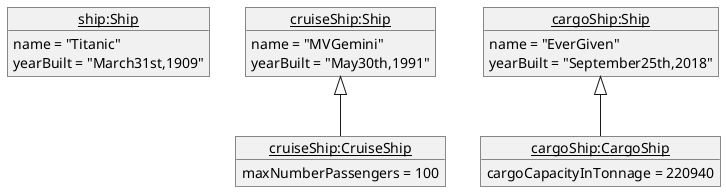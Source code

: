 @startuml
'https://plantuml.com/object-diagram
object "<u>ship:Ship</u>" as ship_1{
name = "Titanic"
yearBuilt = "March31st,1909"
}
object "<u>cruiseShip:Ship</u>" as ship_2{
name = "MVGemini"
yearBuilt = "May30th,1991"
}
object "<u>cruiseShip:CruiseShip</u>" as cruiseShip{
maxNumberPassengers = 100
}
object "<u>cargoShip:Ship</u>" as ship_3{
name = "EverGiven"
yearBuilt = "September25th,2018"
}
object "<u>cargoShip:CargoShip</u>" as cargoShip{
cargoCapacityInTonnage = 220940
}

ship_2 <|-- cruiseShip
ship_3 <|-- cargoShip
@enduml
